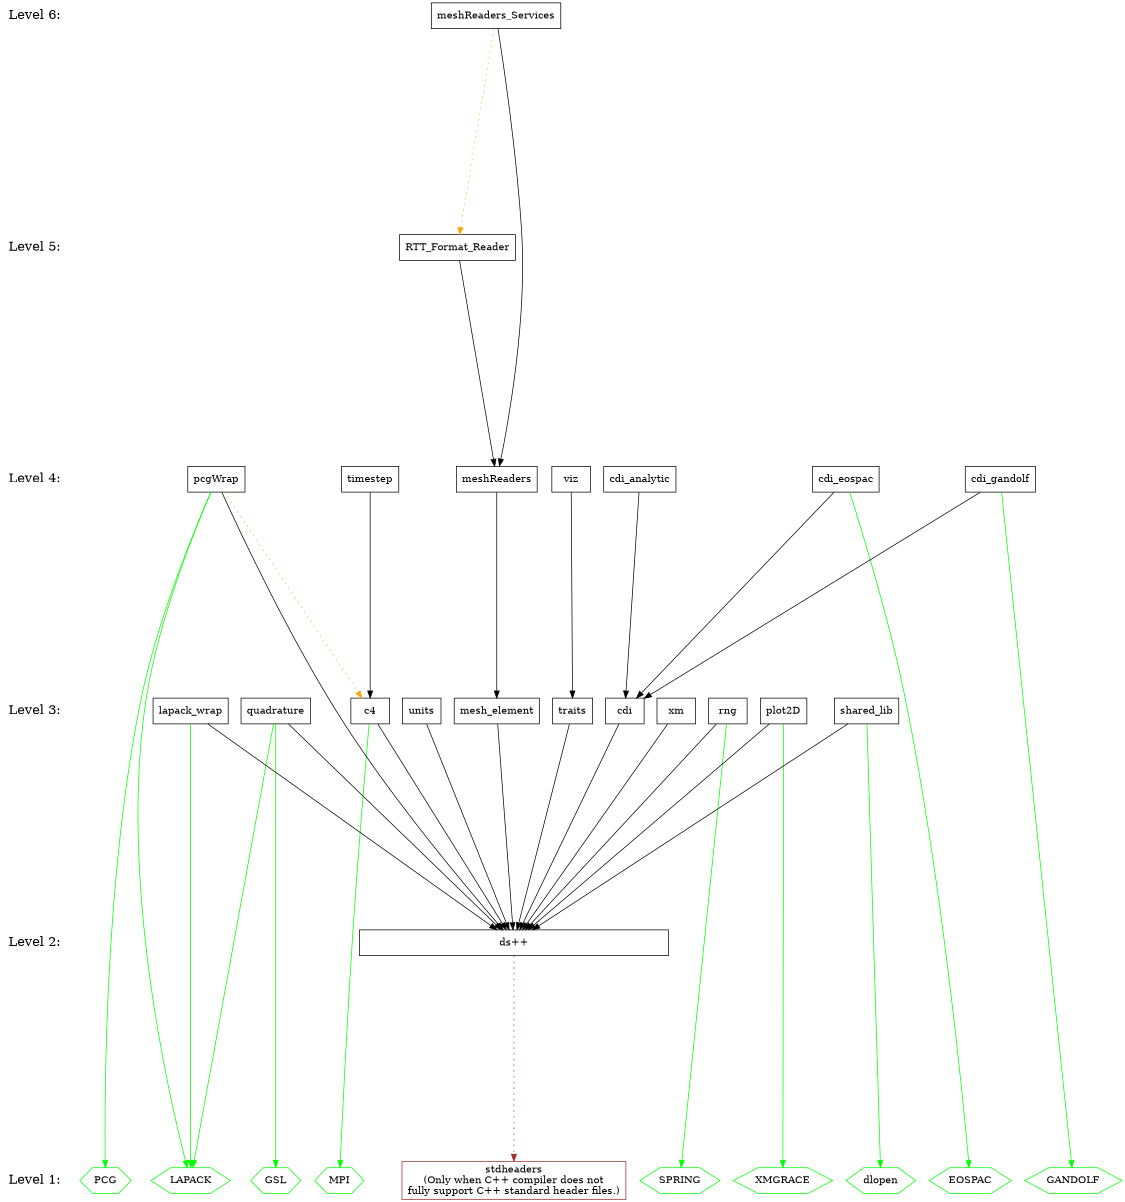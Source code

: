 digraph draco_level {
    /* graph attributes */
    center=1;
    size="7.5,10";
    ranksep=4;
    
    /* levels */
    level1 [shape=plaintext, label="Level 1:", fontsize=18];
    level2 [shape=plaintext, label="Level 2:", fontsize=18];
    level3 [shape=plaintext, label="Level 3:", fontsize=18];
    level4 [shape=plaintext, label="Level 4:", fontsize=18];
    level5 [shape=plaintext, label="Level 5:", fontsize=18];
    level6 [shape=plaintext, label="Level 6:", fontsize=18];
    
    level6 -> level5 -> level4 -> level3 -> level2 -> level1 [style=invis];
    
    /* packages */

    /* level 1 */
    stdheaders [shape=box,     color=brown, label="stdheaders\n(Only when C++ compiler does not\nfully support C++ standard header files.)"];
    vmpi       [shape=hexagon, color=green, label="MPI"];
    vlapack    [shape=hexagon, color=green, label="LAPACK"];
    vpcg       [shape=hexagon, color=green, label="PCG"];
    vgandolf   [shape=hexagon, color=green, label="GANDOLF"];
    veospac    [shape=hexagon, color=green, label="EOSPAC"];
    vgrace     [shape=hexagon, color=green, label="XMGRACE"];
    vspring    [shape=hexagon, color=green, label="SPRING"];
    vdlopen    [shape=hexagon, color=green, label="dlopen"];
    vgsl       [shape=hexagon, color=green, label="GSL"];
        
    /* level 2 */
    dsxx [shape=box, label="ds++", width=6];
    
    /* level 3 */
    traits [shape=box, label="traits"];
    xm [shape=box, label="xm"];
    c4 [shape=box, label="c4"];
    rng [shape=box, label="rng"];
    units [shape=box, label="units"];
    cdi [shape=box, label="cdi"];
    quad [shape=box, label="quadrature"];
    meshelement [shape=box, label="mesh_element"];
    plot [shape=box, label="plot2D"];
    lapack [shape=box, label="lapack_wrap"];
    shlib [shape=box, label="shared_lib"];
    
    /* level 4 */
    viz [shape=box, label="viz"];
    timestep [shape=box, label="timestep"];
    cdianal [shape=box, label="cdi_analytic"];
    cdieos [shape=box, label="cdi_eospac"];
    cdigan [shape=box, label="cdi_gandolf"];
    pcg [shape=box, label="pcgWrap"];
    meshread [shape=box, label="meshReaders"];
    
    /* level 5 */
    rttread     [shape=box, label="RTT_Format_Reader"];
    
    /* level 6 */
    meshservice [shape=box, label="meshReaders_Services"];
    
    /* dependencies */
    {rank=same; level1 stdheaders vlapack vpcg vmpi veospac  vgandolf vgrace vspring vdlopen vgsl};
    {rank=same; level2 dsxx};
    {rank=same; level3 shlib plot lapack traits xm c4 rng units cdi quad meshelement};
    {rank=same; level4 viz timestep cdianal cdieos cdigan pcg meshread};
    {rank=same; level5 rttread};
    {rank=same; level6 meshservice};
    
    /* draco packages */

    /* NOTE:  hidden dependencies are in comments at the end of each line.
     * For example if a package depends on c4 it implicitly depends on dsxx
     * as well.  The dependency on dsxx is not shown explicitly on the
     * graph. 
    
    /* level 2 */
    dsxx -> {stdheaders}   [color="brown" style=dotted];
    
    /* level 3 */
    xm          -> {dsxx};
    units       -> {dsxx};
    traits      -> {dsxx};
    c4          -> {dsxx};
    c4          -> {vmpi}         [color="green"];
    rng         -> {dsxx};
    rng         -> {vspring}      [color="green"];
    cdi         -> {dsxx};
    meshelement -> {dsxx};
    quad        -> {dsxx};
    quad        -> {vgsl vlapack} [color="green"];
    plot        -> {dsxx};
    plot        -> {vgrace}       [color="green"];
    lapack      -> {dsxx};
    lapack      -> {vlapack}      [color="green"];
    shlib       -> {dsxx};
    shlib       -> {vdlopen}      [color="green"];
    
    /* level 4 */
    viz         -> {traits};      /* traits: dsxx */
    timestep    -> {c4};          /* c4      : dsxx */
    pcg         -> {dsxx};
    pcg         -> {vlapack vpcg} [color="green"];
    pcg         -> {c4}           [color="orange" style=dotted];
    cdianal     -> {cdi};         /* cdi     : dsxx */
    cdieos      -> {cdi};         /* cdi     : dsxx */
    cdieos      -> {veospac}      [color="green"]; 
    cdigan      -> {cdi};         /* cdi     : dsxx */
    cdigan      -> {vgandolf}     [color="green"];
    meshread    -> {meshelement};

    /* level 5 */
    rttread     -> {meshread};           /* meshread: dsxx */

    /* level 6 */
    meshservice -> {meshread};           /* meshread: dsxx */
    meshservice -> {rttread} [color="orange" style=dotted];

}
